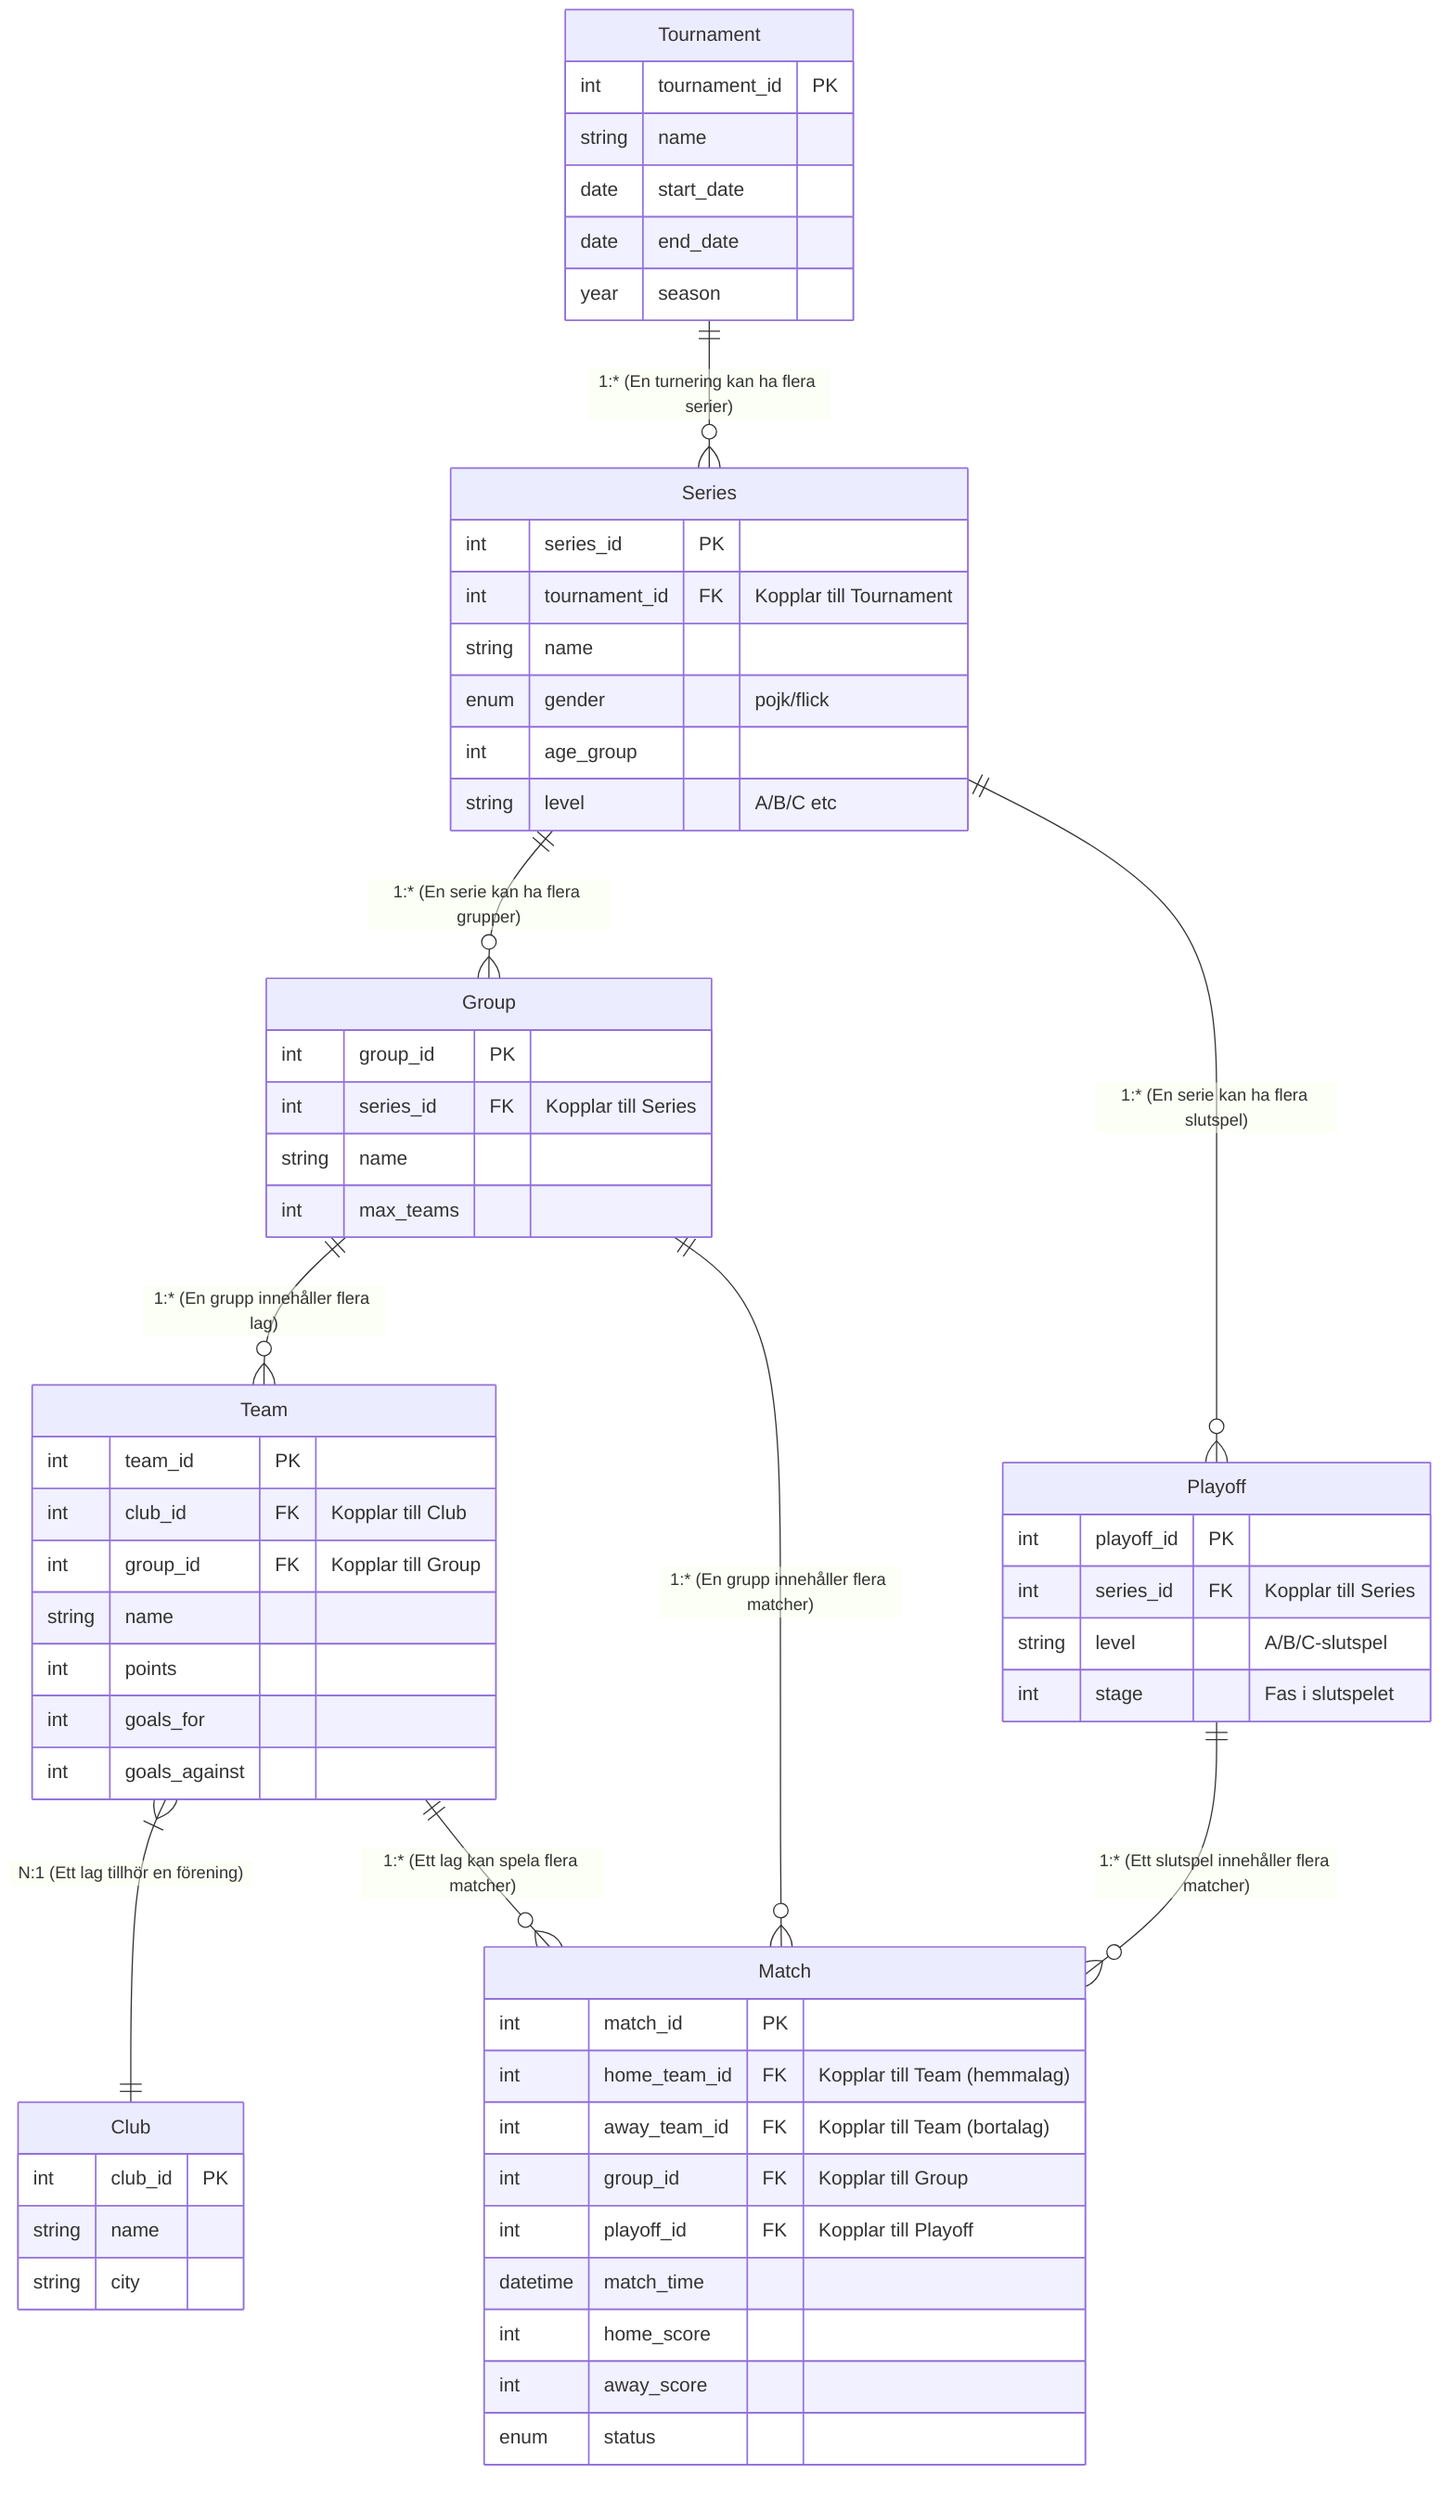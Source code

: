 erDiagram
    Tournament ||--o{ Series : "1:* (En turnering kan ha flera serier)"
    Series ||--o{ Group : "1:* (En serie kan ha flera grupper)"
    Series ||--o{ Playoff : "1:* (En serie kan ha flera slutspel)"
    Group ||--o{ Team : "1:* (En grupp innehåller flera lag)"
    Team }|--|| Club : "N:1 (Ett lag tillhör en förening)"
    Team ||--o{ Match : "1:* (Ett lag kan spela flera matcher)"
    Group ||--o{ Match : "1:* (En grupp innehåller flera matcher)"
    Playoff ||--o{ Match : "1:* (Ett slutspel innehåller flera matcher)"

    Tournament {
        int tournament_id PK
        string name
        date start_date
        date end_date
        year season
    }

    Series {
        int series_id PK
        int tournament_id FK "Kopplar till Tournament"
        string name
        enum gender "pojk/flick"
        int age_group
        string level "A/B/C etc"
    }

    Group {
        int group_id PK
        int series_id FK "Kopplar till Series"
        string name
        int max_teams
    }

    Playoff {
        int playoff_id PK
        int series_id FK "Kopplar till Series"
        string level "A/B/C-slutspel"
        int stage "Fas i slutspelet"
    }

    Team {
        int team_id PK
        int club_id FK "Kopplar till Club"
        int group_id FK "Kopplar till Group"
        string name
        int points
        int goals_for
        int goals_against
    }

    Club {
        int club_id PK
        string name
        string city
    }

    Match {
        int match_id PK
        int home_team_id FK "Kopplar till Team (hemmalag)"
        int away_team_id FK "Kopplar till Team (bortalag)"
        int group_id FK "Kopplar till Group"
        int playoff_id FK "Kopplar till Playoff"
        datetime match_time
        int home_score
        int away_score
        enum status
    }
